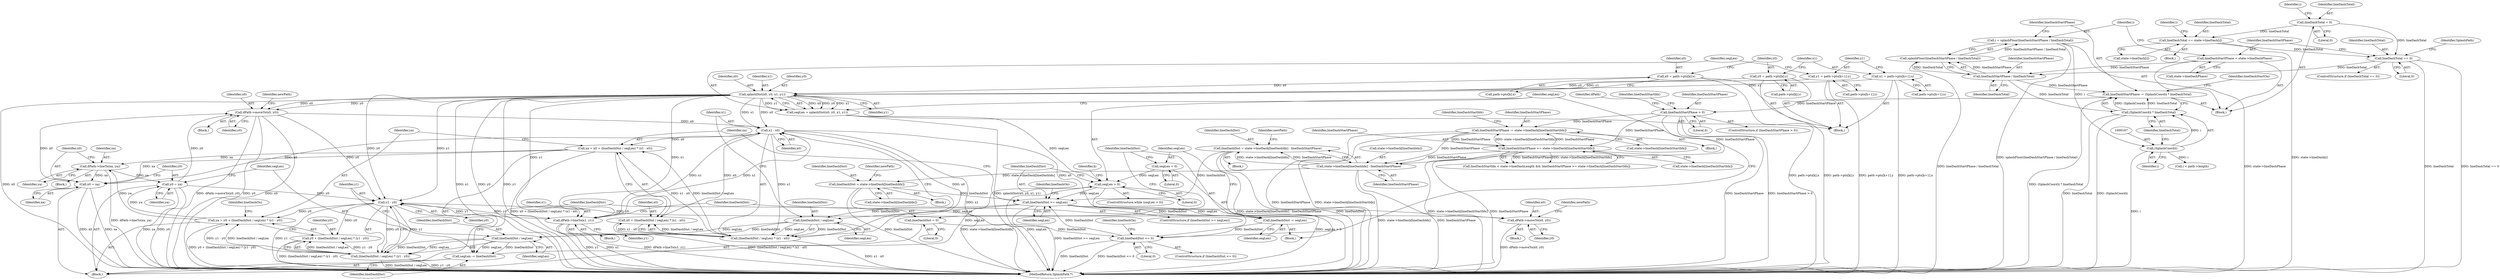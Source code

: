 digraph "0_poppler_8b6dc55e530b2f5ede6b9dfb64aafdd1d5836492@API" {
"1000344" [label="(Call,dPath->moveTo(x0, y0))"];
"1000323" [label="(Call,splashDist(x0, y0, x1, y1))"];
"1000281" [label="(Call,x0 = path->pts[k].x)"];
"1000290" [label="(Call,y0 = path->pts[k].y)"];
"1000299" [label="(Call,x1 = path->pts[k+1].x)"];
"1000310" [label="(Call,y1 = path->pts[k+1].y)"];
"1000398" [label="(Call,x0 = xa)"];
"1000395" [label="(Call,dPath->lineTo(xa, ya))"];
"1000361" [label="(Call,xa = x0 + (lineDashDist / segLen) * (x1 - x0))"];
"1000369" [label="(Call,x1 - x0)"];
"1000350" [label="(Call,dPath->lineTo(x1, y1))"];
"1000380" [label="(Call,y1 - y0)"];
"1000401" [label="(Call,y0 = ya)"];
"1000372" [label="(Call,ya = y0 + (lineDashDist / segLen) * (y1 - y0))"];
"1000376" [label="(Call,(lineDashDist / segLen) * (y1 - y0))"];
"1000377" [label="(Call,lineDashDist / segLen)"];
"1000366" [label="(Call,lineDashDist / segLen)"];
"1000334" [label="(Call,lineDashDist >= segLen)"];
"1000259" [label="(Call,lineDashDist = state->lineDash[lineDashIdx] - lineDashStartPhase)"];
"1000261" [label="(Call,state->lineDash[lineDashIdx] - lineDashStartPhase)"];
"1000177" [label="(Call,lineDashStartPhase > 0)"];
"1000163" [label="(Call,lineDashStartPhase -= (SplashCoord)i * lineDashTotal)"];
"1000165" [label="(Call,(SplashCoord)i * lineDashTotal)"];
"1000166" [label="(Call,(SplashCoord)i)"];
"1000157" [label="(Call,i = splashFloor(lineDashStartPhase / lineDashTotal))"];
"1000159" [label="(Call,splashFloor(lineDashStartPhase / lineDashTotal))"];
"1000160" [label="(Call,lineDashStartPhase / lineDashTotal)"];
"1000152" [label="(Call,lineDashStartPhase = state->lineDashPhase)"];
"1000145" [label="(Call,lineDashTotal == 0)"];
"1000122" [label="(Call,lineDashTotal = 0)"];
"1000137" [label="(Call,lineDashTotal += state->lineDash[i])"];
"1000200" [label="(Call,lineDashStartPhase -= state->lineDash[lineDashStartIdx])"];
"1000188" [label="(Call,lineDashStartPhase >= state->lineDash[lineDashStartIdx])"];
"1000411" [label="(Call,lineDashDist <= 0)"];
"1000407" [label="(Call,lineDashDist = 0)"];
"1000353" [label="(Call,lineDashDist -= segLen)"];
"1000430" [label="(Call,lineDashDist = state->lineDash[lineDashIdx])"];
"1000329" [label="(Call,segLen > 0)"];
"1000404" [label="(Call,segLen -= lineDashDist)"];
"1000356" [label="(Call,segLen = 0)"];
"1000321" [label="(Call,segLen = splashDist(x0, y0, x1, y1))"];
"1000344" [label="(Call,dPath->moveTo(x0, y0))"];
"1000365" [label="(Call,(lineDashDist / segLen) * (x1 - x0))"];
"1000374" [label="(Call,y0 + (lineDashDist / segLen) * (y1 - y0))"];
"1000389" [label="(Call,dPath->moveTo(x0, y0))"];
"1000363" [label="(Call,x0 + (lineDashDist / segLen) * (x1 - x0))"];
"1000283" [label="(Call,path->pts[k].x)"];
"1000400" [label="(Identifier,xa)"];
"1000124" [label="(Literal,0)"];
"1000177" [label="(Call,lineDashStartPhase > 0)"];
"1000438" [label="(Identifier,newPath)"];
"1000385" [label="(Block,)"];
"1000388" [label="(Block,)"];
"1000137" [label="(Call,lineDashTotal += state->lineDash[i])"];
"1000279" [label="(Identifier,k)"];
"1000367" [label="(Identifier,lineDashDist)"];
"1000416" [label="(Identifier,lineDashOn)"];
"1000406" [label="(Identifier,lineDashDist)"];
"1000399" [label="(Identifier,x0)"];
"1000166" [label="(Call,(SplashCoord)i)"];
"1000335" [label="(Identifier,lineDashDist)"];
"1000357" [label="(Identifier,segLen)"];
"1000369" [label="(Call,x1 - x0)"];
"1000127" [label="(Identifier,i)"];
"1000364" [label="(Identifier,x0)"];
"1000201" [label="(Identifier,lineDashStartPhase)"];
"1000375" [label="(Identifier,y0)"];
"1000301" [label="(Call,path->pts[k+1].x)"];
"1000405" [label="(Identifier,segLen)"];
"1000135" [label="(Identifier,i)"];
"1000432" [label="(Call,state->lineDash[lineDashIdx])"];
"1000260" [label="(Identifier,lineDashDist)"];
"1000139" [label="(Call,state->lineDash[i])"];
"1000371" [label="(Identifier,x0)"];
"1000362" [label="(Identifier,xa)"];
"1000312" [label="(Call,path->pts[k+1].y)"];
"1000325" [label="(Identifier,y0)"];
"1000225" [label="(Call,i < path->length)"];
"1000188" [label="(Call,lineDashStartPhase >= state->lineDash[lineDashStartIdx])"];
"1000355" [label="(Identifier,segLen)"];
"1000404" [label="(Call,segLen -= lineDashDist)"];
"1000322" [label="(Identifier,segLen)"];
"1000179" [label="(Literal,0)"];
"1000339" [label="(Identifier,lineDashOn)"];
"1000165" [label="(Call,(SplashCoord)i * lineDashTotal)"];
"1000361" [label="(Call,xa = x0 + (lineDashDist / segLen) * (x1 - x0))"];
"1000299" [label="(Call,x1 = path->pts[k+1].x)"];
"1000330" [label="(Identifier,segLen)"];
"1000336" [label="(Identifier,segLen)"];
"1000366" [label="(Call,lineDashDist / segLen)"];
"1000329" [label="(Call,segLen > 0)"];
"1000168" [label="(Identifier,i)"];
"1000324" [label="(Identifier,x0)"];
"1000123" [label="(Identifier,lineDashTotal)"];
"1000152" [label="(Call,lineDashStartPhase = state->lineDashPhase)"];
"1000381" [label="(Identifier,y1)"];
"1000333" [label="(ControlStructure,if (lineDashDist >= segLen))"];
"1000230" [label="(Block,)"];
"1000159" [label="(Call,splashFloor(lineDashStartPhase / lineDashTotal))"];
"1000261" [label="(Call,state->lineDash[lineDashIdx] - lineDashStartPhase)"];
"1000162" [label="(Identifier,lineDashTotal)"];
"1000327" [label="(Identifier,y1)"];
"1000138" [label="(Identifier,lineDashTotal)"];
"1000157" [label="(Call,i = splashFloor(lineDashStartPhase / lineDashTotal))"];
"1000144" [label="(ControlStructure,if (lineDashTotal == 0))"];
"1000410" [label="(ControlStructure,if (lineDashDist <= 0))"];
"1000345" [label="(Identifier,x0)"];
"1000259" [label="(Call,lineDashDist = state->lineDash[lineDashIdx] - lineDashStartPhase)"];
"1000189" [label="(Identifier,lineDashStartPhase)"];
"1000376" [label="(Call,(lineDashDist / segLen) * (y1 - y0))"];
"1000382" [label="(Identifier,y0)"];
"1000384" [label="(Identifier,lineDashOn)"];
"1000323" [label="(Call,splashDist(x0, y0, x1, y1))"];
"1000326" [label="(Identifier,x1)"];
"1000352" [label="(Identifier,y1)"];
"1000282" [label="(Identifier,x0)"];
"1000102" [label="(Block,)"];
"1000153" [label="(Identifier,lineDashStartPhase)"];
"1000350" [label="(Call,dPath->lineTo(x1, y1))"];
"1000300" [label="(Identifier,x1)"];
"1000412" [label="(Identifier,lineDashDist)"];
"1000154" [label="(Call,state->lineDashPhase)"];
"1000396" [label="(Identifier,xa)"];
"1000334" [label="(Call,lineDashDist >= segLen)"];
"1000393" [label="(Identifier,newPath)"];
"1000151" [label="(Identifier,SplashPath)"];
"1000379" [label="(Identifier,segLen)"];
"1000169" [label="(Identifier,lineDashTotal)"];
"1000190" [label="(Call,state->lineDash[lineDashStartIdx])"];
"1000161" [label="(Identifier,lineDashStartPhase)"];
"1000267" [label="(Identifier,lineDashStartPhase)"];
"1000409" [label="(Literal,0)"];
"1000291" [label="(Identifier,y0)"];
"1000200" [label="(Call,lineDashStartPhase -= state->lineDash[lineDashStartIdx])"];
"1000184" [label="(Identifier,lineDashStartIdx)"];
"1000411" [label="(Call,lineDashDist <= 0)"];
"1000343" [label="(Block,)"];
"1000195" [label="(Block,)"];
"1000380" [label="(Call,y1 - y0)"];
"1000337" [label="(Block,)"];
"1000292" [label="(Call,path->pts[k].y)"];
"1000377" [label="(Call,lineDashDist / segLen)"];
"1000269" [label="(Identifier,newPath)"];
"1000344" [label="(Call,dPath->moveTo(x0, y0))"];
"1000374" [label="(Call,y0 + (lineDashDist / segLen) * (y1 - y0))"];
"1000363" [label="(Call,x0 + (lineDashDist / segLen) * (x1 - x0))"];
"1000176" [label="(ControlStructure,if (lineDashStartPhase > 0))"];
"1000431" [label="(Identifier,lineDashDist)"];
"1000407" [label="(Call,lineDashDist = 0)"];
"1000146" [label="(Identifier,lineDashTotal)"];
"1000290" [label="(Call,y0 = path->pts[k].y)"];
"1000351" [label="(Identifier,x1)"];
"1000346" [label="(Identifier,y0)"];
"1000158" [label="(Identifier,i)"];
"1000163" [label="(Call,lineDashStartPhase -= (SplashCoord)i * lineDashTotal)"];
"1000539" [label="(MethodReturn,SplashPath *)"];
"1000365" [label="(Call,(lineDashDist / segLen) * (x1 - x0))"];
"1000122" [label="(Call,lineDashTotal = 0)"];
"1000401" [label="(Call,y0 = ya)"];
"1000147" [label="(Literal,0)"];
"1000391" [label="(Identifier,y0)"];
"1000262" [label="(Call,state->lineDash[lineDashIdx])"];
"1000414" [label="(Block,)"];
"1000378" [label="(Identifier,lineDashDist)"];
"1000280" [label="(Block,)"];
"1000348" [label="(Identifier,newPath)"];
"1000321" [label="(Call,segLen = splashDist(x0, y0, x1, y1))"];
"1000372" [label="(Call,ya = y0 + (lineDashDist / segLen) * (y1 - y0))"];
"1000389" [label="(Call,dPath->moveTo(x0, y0))"];
"1000368" [label="(Identifier,segLen)"];
"1000390" [label="(Identifier,x0)"];
"1000354" [label="(Identifier,lineDashDist)"];
"1000164" [label="(Identifier,lineDashStartPhase)"];
"1000182" [label="(Call,lineDashStartIdx < state->lineDashLength && lineDashStartPhase >= state->lineDash[lineDashStartIdx])"];
"1000145" [label="(Call,lineDashTotal == 0)"];
"1000171" [label="(Identifier,lineDashStartOn)"];
"1000408" [label="(Identifier,lineDashDist)"];
"1000311" [label="(Identifier,y1)"];
"1000395" [label="(Call,dPath->lineTo(xa, ya))"];
"1000397" [label="(Identifier,ya)"];
"1000178" [label="(Identifier,lineDashStartPhase)"];
"1000281" [label="(Call,x0 = path->pts[k].x)"];
"1000402" [label="(Identifier,y0)"];
"1000328" [label="(ControlStructure,while (segLen > 0))"];
"1000370" [label="(Identifier,x1)"];
"1000413" [label="(Literal,0)"];
"1000356" [label="(Call,segLen = 0)"];
"1000358" [label="(Literal,0)"];
"1000221" [label="(Identifier,dPath)"];
"1000373" [label="(Identifier,ya)"];
"1000331" [label="(Literal,0)"];
"1000340" [label="(Block,)"];
"1000430" [label="(Call,lineDashDist = state->lineDash[lineDashIdx])"];
"1000398" [label="(Call,x0 = xa)"];
"1000360" [label="(Block,)"];
"1000208" [label="(Identifier,lineDashStartIdx)"];
"1000353" [label="(Call,lineDashDist -= segLen)"];
"1000160" [label="(Call,lineDashStartPhase / lineDashTotal)"];
"1000202" [label="(Call,state->lineDash[lineDashStartIdx])"];
"1000403" [label="(Identifier,ya)"];
"1000310" [label="(Call,y1 = path->pts[k+1].y)"];
"1000136" [label="(Block,)"];
"1000344" -> "1000343"  [label="AST: "];
"1000344" -> "1000346"  [label="CFG: "];
"1000345" -> "1000344"  [label="AST: "];
"1000346" -> "1000344"  [label="AST: "];
"1000348" -> "1000344"  [label="CFG: "];
"1000344" -> "1000539"  [label="DDG: dPath->moveTo(x0, y0)"];
"1000344" -> "1000539"  [label="DDG: y0"];
"1000344" -> "1000539"  [label="DDG: x0"];
"1000323" -> "1000344"  [label="DDG: x0"];
"1000323" -> "1000344"  [label="DDG: y0"];
"1000398" -> "1000344"  [label="DDG: x0"];
"1000401" -> "1000344"  [label="DDG: y0"];
"1000344" -> "1000369"  [label="DDG: x0"];
"1000344" -> "1000380"  [label="DDG: y0"];
"1000323" -> "1000321"  [label="AST: "];
"1000323" -> "1000327"  [label="CFG: "];
"1000324" -> "1000323"  [label="AST: "];
"1000325" -> "1000323"  [label="AST: "];
"1000326" -> "1000323"  [label="AST: "];
"1000327" -> "1000323"  [label="AST: "];
"1000321" -> "1000323"  [label="CFG: "];
"1000323" -> "1000539"  [label="DDG: x1"];
"1000323" -> "1000539"  [label="DDG: x0"];
"1000323" -> "1000539"  [label="DDG: y0"];
"1000323" -> "1000539"  [label="DDG: y1"];
"1000323" -> "1000321"  [label="DDG: x0"];
"1000323" -> "1000321"  [label="DDG: y0"];
"1000323" -> "1000321"  [label="DDG: x1"];
"1000323" -> "1000321"  [label="DDG: y1"];
"1000281" -> "1000323"  [label="DDG: x0"];
"1000290" -> "1000323"  [label="DDG: y0"];
"1000299" -> "1000323"  [label="DDG: x1"];
"1000310" -> "1000323"  [label="DDG: y1"];
"1000323" -> "1000350"  [label="DDG: x1"];
"1000323" -> "1000350"  [label="DDG: y1"];
"1000323" -> "1000369"  [label="DDG: x1"];
"1000323" -> "1000369"  [label="DDG: x0"];
"1000323" -> "1000380"  [label="DDG: y1"];
"1000323" -> "1000380"  [label="DDG: y0"];
"1000281" -> "1000280"  [label="AST: "];
"1000281" -> "1000283"  [label="CFG: "];
"1000282" -> "1000281"  [label="AST: "];
"1000283" -> "1000281"  [label="AST: "];
"1000291" -> "1000281"  [label="CFG: "];
"1000281" -> "1000539"  [label="DDG: path->pts[k].x"];
"1000290" -> "1000280"  [label="AST: "];
"1000290" -> "1000292"  [label="CFG: "];
"1000291" -> "1000290"  [label="AST: "];
"1000292" -> "1000290"  [label="AST: "];
"1000300" -> "1000290"  [label="CFG: "];
"1000290" -> "1000539"  [label="DDG: path->pts[k].y"];
"1000299" -> "1000280"  [label="AST: "];
"1000299" -> "1000301"  [label="CFG: "];
"1000300" -> "1000299"  [label="AST: "];
"1000301" -> "1000299"  [label="AST: "];
"1000311" -> "1000299"  [label="CFG: "];
"1000299" -> "1000539"  [label="DDG: path->pts[k+1].x"];
"1000310" -> "1000280"  [label="AST: "];
"1000310" -> "1000312"  [label="CFG: "];
"1000311" -> "1000310"  [label="AST: "];
"1000312" -> "1000310"  [label="AST: "];
"1000322" -> "1000310"  [label="CFG: "];
"1000310" -> "1000539"  [label="DDG: path->pts[k+1].y"];
"1000398" -> "1000360"  [label="AST: "];
"1000398" -> "1000400"  [label="CFG: "];
"1000399" -> "1000398"  [label="AST: "];
"1000400" -> "1000398"  [label="AST: "];
"1000402" -> "1000398"  [label="CFG: "];
"1000398" -> "1000539"  [label="DDG: xa"];
"1000398" -> "1000539"  [label="DDG: x0"];
"1000398" -> "1000369"  [label="DDG: x0"];
"1000395" -> "1000398"  [label="DDG: xa"];
"1000361" -> "1000398"  [label="DDG: xa"];
"1000395" -> "1000385"  [label="AST: "];
"1000395" -> "1000397"  [label="CFG: "];
"1000396" -> "1000395"  [label="AST: "];
"1000397" -> "1000395"  [label="AST: "];
"1000399" -> "1000395"  [label="CFG: "];
"1000395" -> "1000539"  [label="DDG: dPath->lineTo(xa, ya)"];
"1000361" -> "1000395"  [label="DDG: xa"];
"1000372" -> "1000395"  [label="DDG: ya"];
"1000395" -> "1000401"  [label="DDG: ya"];
"1000361" -> "1000360"  [label="AST: "];
"1000361" -> "1000363"  [label="CFG: "];
"1000362" -> "1000361"  [label="AST: "];
"1000363" -> "1000361"  [label="AST: "];
"1000373" -> "1000361"  [label="CFG: "];
"1000361" -> "1000539"  [label="DDG: x0 + (lineDashDist / segLen) * (x1 - x0)"];
"1000369" -> "1000361"  [label="DDG: x0"];
"1000365" -> "1000361"  [label="DDG: lineDashDist / segLen"];
"1000365" -> "1000361"  [label="DDG: x1 - x0"];
"1000369" -> "1000365"  [label="AST: "];
"1000369" -> "1000371"  [label="CFG: "];
"1000370" -> "1000369"  [label="AST: "];
"1000371" -> "1000369"  [label="AST: "];
"1000365" -> "1000369"  [label="CFG: "];
"1000369" -> "1000539"  [label="DDG: x1"];
"1000369" -> "1000350"  [label="DDG: x1"];
"1000369" -> "1000363"  [label="DDG: x0"];
"1000369" -> "1000365"  [label="DDG: x1"];
"1000369" -> "1000365"  [label="DDG: x0"];
"1000350" -> "1000369"  [label="DDG: x1"];
"1000369" -> "1000389"  [label="DDG: x0"];
"1000350" -> "1000340"  [label="AST: "];
"1000350" -> "1000352"  [label="CFG: "];
"1000351" -> "1000350"  [label="AST: "];
"1000352" -> "1000350"  [label="AST: "];
"1000354" -> "1000350"  [label="CFG: "];
"1000350" -> "1000539"  [label="DDG: x1"];
"1000350" -> "1000539"  [label="DDG: dPath->lineTo(x1, y1)"];
"1000350" -> "1000539"  [label="DDG: y1"];
"1000380" -> "1000350"  [label="DDG: y1"];
"1000350" -> "1000380"  [label="DDG: y1"];
"1000380" -> "1000376"  [label="AST: "];
"1000380" -> "1000382"  [label="CFG: "];
"1000381" -> "1000380"  [label="AST: "];
"1000382" -> "1000380"  [label="AST: "];
"1000376" -> "1000380"  [label="CFG: "];
"1000380" -> "1000539"  [label="DDG: y1"];
"1000380" -> "1000372"  [label="DDG: y0"];
"1000380" -> "1000374"  [label="DDG: y0"];
"1000380" -> "1000376"  [label="DDG: y1"];
"1000380" -> "1000376"  [label="DDG: y0"];
"1000401" -> "1000380"  [label="DDG: y0"];
"1000380" -> "1000389"  [label="DDG: y0"];
"1000401" -> "1000360"  [label="AST: "];
"1000401" -> "1000403"  [label="CFG: "];
"1000402" -> "1000401"  [label="AST: "];
"1000403" -> "1000401"  [label="AST: "];
"1000405" -> "1000401"  [label="CFG: "];
"1000401" -> "1000539"  [label="DDG: y0"];
"1000401" -> "1000539"  [label="DDG: ya"];
"1000372" -> "1000401"  [label="DDG: ya"];
"1000372" -> "1000360"  [label="AST: "];
"1000372" -> "1000374"  [label="CFG: "];
"1000373" -> "1000372"  [label="AST: "];
"1000374" -> "1000372"  [label="AST: "];
"1000384" -> "1000372"  [label="CFG: "];
"1000372" -> "1000539"  [label="DDG: y0 + (lineDashDist / segLen) * (y1 - y0)"];
"1000376" -> "1000372"  [label="DDG: lineDashDist / segLen"];
"1000376" -> "1000372"  [label="DDG: y1 - y0"];
"1000376" -> "1000374"  [label="AST: "];
"1000377" -> "1000376"  [label="AST: "];
"1000374" -> "1000376"  [label="CFG: "];
"1000376" -> "1000539"  [label="DDG: lineDashDist / segLen"];
"1000376" -> "1000539"  [label="DDG: y1 - y0"];
"1000376" -> "1000374"  [label="DDG: lineDashDist / segLen"];
"1000376" -> "1000374"  [label="DDG: y1 - y0"];
"1000377" -> "1000376"  [label="DDG: lineDashDist"];
"1000377" -> "1000376"  [label="DDG: segLen"];
"1000377" -> "1000379"  [label="CFG: "];
"1000378" -> "1000377"  [label="AST: "];
"1000379" -> "1000377"  [label="AST: "];
"1000381" -> "1000377"  [label="CFG: "];
"1000366" -> "1000377"  [label="DDG: lineDashDist"];
"1000366" -> "1000377"  [label="DDG: segLen"];
"1000377" -> "1000404"  [label="DDG: lineDashDist"];
"1000377" -> "1000404"  [label="DDG: segLen"];
"1000366" -> "1000365"  [label="AST: "];
"1000366" -> "1000368"  [label="CFG: "];
"1000367" -> "1000366"  [label="AST: "];
"1000368" -> "1000366"  [label="AST: "];
"1000370" -> "1000366"  [label="CFG: "];
"1000366" -> "1000365"  [label="DDG: lineDashDist"];
"1000366" -> "1000365"  [label="DDG: segLen"];
"1000334" -> "1000366"  [label="DDG: lineDashDist"];
"1000334" -> "1000366"  [label="DDG: segLen"];
"1000334" -> "1000333"  [label="AST: "];
"1000334" -> "1000336"  [label="CFG: "];
"1000335" -> "1000334"  [label="AST: "];
"1000336" -> "1000334"  [label="AST: "];
"1000339" -> "1000334"  [label="CFG: "];
"1000362" -> "1000334"  [label="CFG: "];
"1000334" -> "1000539"  [label="DDG: lineDashDist >= segLen"];
"1000259" -> "1000334"  [label="DDG: lineDashDist"];
"1000411" -> "1000334"  [label="DDG: lineDashDist"];
"1000430" -> "1000334"  [label="DDG: lineDashDist"];
"1000329" -> "1000334"  [label="DDG: segLen"];
"1000334" -> "1000353"  [label="DDG: segLen"];
"1000334" -> "1000353"  [label="DDG: lineDashDist"];
"1000259" -> "1000230"  [label="AST: "];
"1000259" -> "1000261"  [label="CFG: "];
"1000260" -> "1000259"  [label="AST: "];
"1000261" -> "1000259"  [label="AST: "];
"1000269" -> "1000259"  [label="CFG: "];
"1000259" -> "1000539"  [label="DDG: lineDashDist"];
"1000259" -> "1000539"  [label="DDG: state->lineDash[lineDashIdx] - lineDashStartPhase"];
"1000261" -> "1000259"  [label="DDG: state->lineDash[lineDashIdx]"];
"1000261" -> "1000259"  [label="DDG: lineDashStartPhase"];
"1000261" -> "1000267"  [label="CFG: "];
"1000262" -> "1000261"  [label="AST: "];
"1000267" -> "1000261"  [label="AST: "];
"1000261" -> "1000539"  [label="DDG: lineDashStartPhase"];
"1000261" -> "1000539"  [label="DDG: state->lineDash[lineDashIdx]"];
"1000177" -> "1000261"  [label="DDG: lineDashStartPhase"];
"1000200" -> "1000261"  [label="DDG: lineDashStartPhase"];
"1000188" -> "1000261"  [label="DDG: lineDashStartPhase"];
"1000261" -> "1000430"  [label="DDG: state->lineDash[lineDashIdx]"];
"1000177" -> "1000176"  [label="AST: "];
"1000177" -> "1000179"  [label="CFG: "];
"1000178" -> "1000177"  [label="AST: "];
"1000179" -> "1000177"  [label="AST: "];
"1000184" -> "1000177"  [label="CFG: "];
"1000221" -> "1000177"  [label="CFG: "];
"1000177" -> "1000539"  [label="DDG: lineDashStartPhase"];
"1000177" -> "1000539"  [label="DDG: lineDashStartPhase > 0"];
"1000163" -> "1000177"  [label="DDG: lineDashStartPhase"];
"1000177" -> "1000188"  [label="DDG: lineDashStartPhase"];
"1000177" -> "1000200"  [label="DDG: lineDashStartPhase"];
"1000163" -> "1000102"  [label="AST: "];
"1000163" -> "1000165"  [label="CFG: "];
"1000164" -> "1000163"  [label="AST: "];
"1000165" -> "1000163"  [label="AST: "];
"1000171" -> "1000163"  [label="CFG: "];
"1000163" -> "1000539"  [label="DDG: (SplashCoord)i * lineDashTotal"];
"1000165" -> "1000163"  [label="DDG: (SplashCoord)i"];
"1000165" -> "1000163"  [label="DDG: lineDashTotal"];
"1000160" -> "1000163"  [label="DDG: lineDashStartPhase"];
"1000165" -> "1000169"  [label="CFG: "];
"1000166" -> "1000165"  [label="AST: "];
"1000169" -> "1000165"  [label="AST: "];
"1000165" -> "1000539"  [label="DDG: lineDashTotal"];
"1000165" -> "1000539"  [label="DDG: (SplashCoord)i"];
"1000166" -> "1000165"  [label="DDG: i"];
"1000160" -> "1000165"  [label="DDG: lineDashTotal"];
"1000166" -> "1000168"  [label="CFG: "];
"1000167" -> "1000166"  [label="AST: "];
"1000168" -> "1000166"  [label="AST: "];
"1000169" -> "1000166"  [label="CFG: "];
"1000166" -> "1000539"  [label="DDG: i"];
"1000157" -> "1000166"  [label="DDG: i"];
"1000166" -> "1000225"  [label="DDG: i"];
"1000157" -> "1000102"  [label="AST: "];
"1000157" -> "1000159"  [label="CFG: "];
"1000158" -> "1000157"  [label="AST: "];
"1000159" -> "1000157"  [label="AST: "];
"1000164" -> "1000157"  [label="CFG: "];
"1000157" -> "1000539"  [label="DDG: splashFloor(lineDashStartPhase / lineDashTotal)"];
"1000159" -> "1000157"  [label="DDG: lineDashStartPhase / lineDashTotal"];
"1000159" -> "1000160"  [label="CFG: "];
"1000160" -> "1000159"  [label="AST: "];
"1000159" -> "1000539"  [label="DDG: lineDashStartPhase / lineDashTotal"];
"1000160" -> "1000159"  [label="DDG: lineDashStartPhase"];
"1000160" -> "1000159"  [label="DDG: lineDashTotal"];
"1000160" -> "1000162"  [label="CFG: "];
"1000161" -> "1000160"  [label="AST: "];
"1000162" -> "1000160"  [label="AST: "];
"1000152" -> "1000160"  [label="DDG: lineDashStartPhase"];
"1000145" -> "1000160"  [label="DDG: lineDashTotal"];
"1000152" -> "1000102"  [label="AST: "];
"1000152" -> "1000154"  [label="CFG: "];
"1000153" -> "1000152"  [label="AST: "];
"1000154" -> "1000152"  [label="AST: "];
"1000158" -> "1000152"  [label="CFG: "];
"1000152" -> "1000539"  [label="DDG: state->lineDashPhase"];
"1000145" -> "1000144"  [label="AST: "];
"1000145" -> "1000147"  [label="CFG: "];
"1000146" -> "1000145"  [label="AST: "];
"1000147" -> "1000145"  [label="AST: "];
"1000151" -> "1000145"  [label="CFG: "];
"1000153" -> "1000145"  [label="CFG: "];
"1000145" -> "1000539"  [label="DDG: lineDashTotal == 0"];
"1000145" -> "1000539"  [label="DDG: lineDashTotal"];
"1000122" -> "1000145"  [label="DDG: lineDashTotal"];
"1000137" -> "1000145"  [label="DDG: lineDashTotal"];
"1000122" -> "1000102"  [label="AST: "];
"1000122" -> "1000124"  [label="CFG: "];
"1000123" -> "1000122"  [label="AST: "];
"1000124" -> "1000122"  [label="AST: "];
"1000127" -> "1000122"  [label="CFG: "];
"1000122" -> "1000137"  [label="DDG: lineDashTotal"];
"1000137" -> "1000136"  [label="AST: "];
"1000137" -> "1000139"  [label="CFG: "];
"1000138" -> "1000137"  [label="AST: "];
"1000139" -> "1000137"  [label="AST: "];
"1000135" -> "1000137"  [label="CFG: "];
"1000137" -> "1000539"  [label="DDG: state->lineDash[i]"];
"1000200" -> "1000195"  [label="AST: "];
"1000200" -> "1000202"  [label="CFG: "];
"1000201" -> "1000200"  [label="AST: "];
"1000202" -> "1000200"  [label="AST: "];
"1000208" -> "1000200"  [label="CFG: "];
"1000200" -> "1000539"  [label="DDG: lineDashStartPhase"];
"1000200" -> "1000539"  [label="DDG: state->lineDash[lineDashStartIdx]"];
"1000200" -> "1000188"  [label="DDG: lineDashStartPhase"];
"1000188" -> "1000200"  [label="DDG: state->lineDash[lineDashStartIdx]"];
"1000188" -> "1000200"  [label="DDG: lineDashStartPhase"];
"1000188" -> "1000182"  [label="AST: "];
"1000188" -> "1000190"  [label="CFG: "];
"1000189" -> "1000188"  [label="AST: "];
"1000190" -> "1000188"  [label="AST: "];
"1000182" -> "1000188"  [label="CFG: "];
"1000188" -> "1000539"  [label="DDG: state->lineDash[lineDashStartIdx]"];
"1000188" -> "1000539"  [label="DDG: lineDashStartPhase"];
"1000188" -> "1000182"  [label="DDG: lineDashStartPhase"];
"1000188" -> "1000182"  [label="DDG: state->lineDash[lineDashStartIdx]"];
"1000411" -> "1000410"  [label="AST: "];
"1000411" -> "1000413"  [label="CFG: "];
"1000412" -> "1000411"  [label="AST: "];
"1000413" -> "1000411"  [label="AST: "];
"1000330" -> "1000411"  [label="CFG: "];
"1000416" -> "1000411"  [label="CFG: "];
"1000411" -> "1000539"  [label="DDG: lineDashDist <= 0"];
"1000411" -> "1000539"  [label="DDG: lineDashDist"];
"1000407" -> "1000411"  [label="DDG: lineDashDist"];
"1000353" -> "1000411"  [label="DDG: lineDashDist"];
"1000407" -> "1000360"  [label="AST: "];
"1000407" -> "1000409"  [label="CFG: "];
"1000408" -> "1000407"  [label="AST: "];
"1000409" -> "1000407"  [label="AST: "];
"1000412" -> "1000407"  [label="CFG: "];
"1000353" -> "1000337"  [label="AST: "];
"1000353" -> "1000355"  [label="CFG: "];
"1000354" -> "1000353"  [label="AST: "];
"1000355" -> "1000353"  [label="AST: "];
"1000357" -> "1000353"  [label="CFG: "];
"1000430" -> "1000414"  [label="AST: "];
"1000430" -> "1000432"  [label="CFG: "];
"1000431" -> "1000430"  [label="AST: "];
"1000432" -> "1000430"  [label="AST: "];
"1000438" -> "1000430"  [label="CFG: "];
"1000430" -> "1000539"  [label="DDG: state->lineDash[lineDashIdx]"];
"1000430" -> "1000539"  [label="DDG: lineDashDist"];
"1000329" -> "1000328"  [label="AST: "];
"1000329" -> "1000331"  [label="CFG: "];
"1000330" -> "1000329"  [label="AST: "];
"1000331" -> "1000329"  [label="AST: "];
"1000335" -> "1000329"  [label="CFG: "];
"1000279" -> "1000329"  [label="CFG: "];
"1000329" -> "1000539"  [label="DDG: segLen > 0"];
"1000329" -> "1000539"  [label="DDG: segLen"];
"1000404" -> "1000329"  [label="DDG: segLen"];
"1000356" -> "1000329"  [label="DDG: segLen"];
"1000321" -> "1000329"  [label="DDG: segLen"];
"1000404" -> "1000360"  [label="AST: "];
"1000404" -> "1000406"  [label="CFG: "];
"1000405" -> "1000404"  [label="AST: "];
"1000406" -> "1000404"  [label="AST: "];
"1000408" -> "1000404"  [label="CFG: "];
"1000356" -> "1000337"  [label="AST: "];
"1000356" -> "1000358"  [label="CFG: "];
"1000357" -> "1000356"  [label="AST: "];
"1000358" -> "1000356"  [label="AST: "];
"1000412" -> "1000356"  [label="CFG: "];
"1000321" -> "1000280"  [label="AST: "];
"1000322" -> "1000321"  [label="AST: "];
"1000330" -> "1000321"  [label="CFG: "];
"1000321" -> "1000539"  [label="DDG: splashDist(x0, y0, x1, y1)"];
"1000365" -> "1000363"  [label="AST: "];
"1000363" -> "1000365"  [label="CFG: "];
"1000365" -> "1000539"  [label="DDG: x1 - x0"];
"1000365" -> "1000363"  [label="DDG: lineDashDist / segLen"];
"1000365" -> "1000363"  [label="DDG: x1 - x0"];
"1000375" -> "1000374"  [label="AST: "];
"1000374" -> "1000539"  [label="DDG: (lineDashDist / segLen) * (y1 - y0)"];
"1000389" -> "1000388"  [label="AST: "];
"1000389" -> "1000391"  [label="CFG: "];
"1000390" -> "1000389"  [label="AST: "];
"1000391" -> "1000389"  [label="AST: "];
"1000393" -> "1000389"  [label="CFG: "];
"1000389" -> "1000539"  [label="DDG: dPath->moveTo(x0, y0)"];
"1000364" -> "1000363"  [label="AST: "];
"1000363" -> "1000539"  [label="DDG: (lineDashDist / segLen) * (x1 - x0)"];
}
